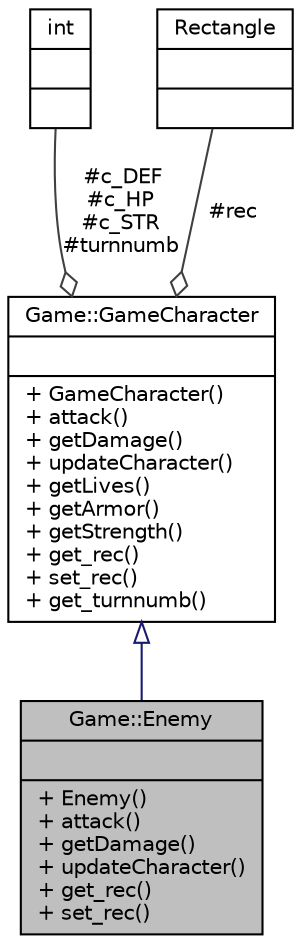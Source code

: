 digraph "Game::Enemy"
{
 // LATEX_PDF_SIZE
  bgcolor="transparent";
  edge [fontname="Helvetica",fontsize="10",labelfontname="Helvetica",labelfontsize="10"];
  node [fontname="Helvetica",fontsize="10",shape=record];
  Node1 [label="{Game::Enemy\n||+ Enemy()\l+ attack()\l+ getDamage()\l+ updateCharacter()\l+ get_rec()\l+ set_rec()\l}",height=0.2,width=0.4,color="black", fillcolor="grey75", style="filled", fontcolor="black",tooltip=" "];
  Node2 -> Node1 [dir="back",color="midnightblue",fontsize="10",style="solid",arrowtail="onormal",fontname="Helvetica"];
  Node2 [label="{Game::GameCharacter\n||+ GameCharacter()\l+ attack()\l+ getDamage()\l+ updateCharacter()\l+ getLives()\l+ getArmor()\l+ getStrength()\l+ get_rec()\l+ set_rec()\l+ get_turnnumb()\l}",height=0.2,width=0.4,color="black",URL="$class_game_1_1_game_character.html",tooltip=" "];
  Node3 -> Node2 [color="grey25",fontsize="10",style="solid",label=" #c_DEF\n#c_HP\n#c_STR\n#turnnumb" ,arrowhead="odiamond",fontname="Helvetica"];
  Node3 [label="{int\n||}",height=0.2,width=0.4,color="black",tooltip=" "];
  Node4 -> Node2 [color="grey25",fontsize="10",style="solid",label=" #rec" ,arrowhead="odiamond",fontname="Helvetica"];
  Node4 [label="{Rectangle\n||}",height=0.2,width=0.4,color="black",tooltip=" "];
}
